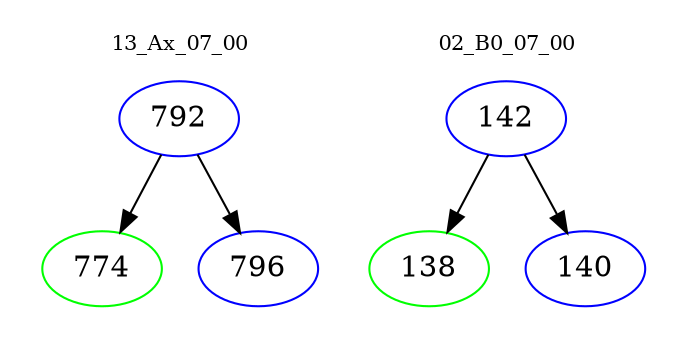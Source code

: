 digraph{
subgraph cluster_0 {
color = white
label = "13_Ax_07_00";
fontsize=10;
T0_792 [label="792", color="blue"]
T0_792 -> T0_774 [color="black"]
T0_774 [label="774", color="green"]
T0_792 -> T0_796 [color="black"]
T0_796 [label="796", color="blue"]
}
subgraph cluster_1 {
color = white
label = "02_B0_07_00";
fontsize=10;
T1_142 [label="142", color="blue"]
T1_142 -> T1_138 [color="black"]
T1_138 [label="138", color="green"]
T1_142 -> T1_140 [color="black"]
T1_140 [label="140", color="blue"]
}
}

